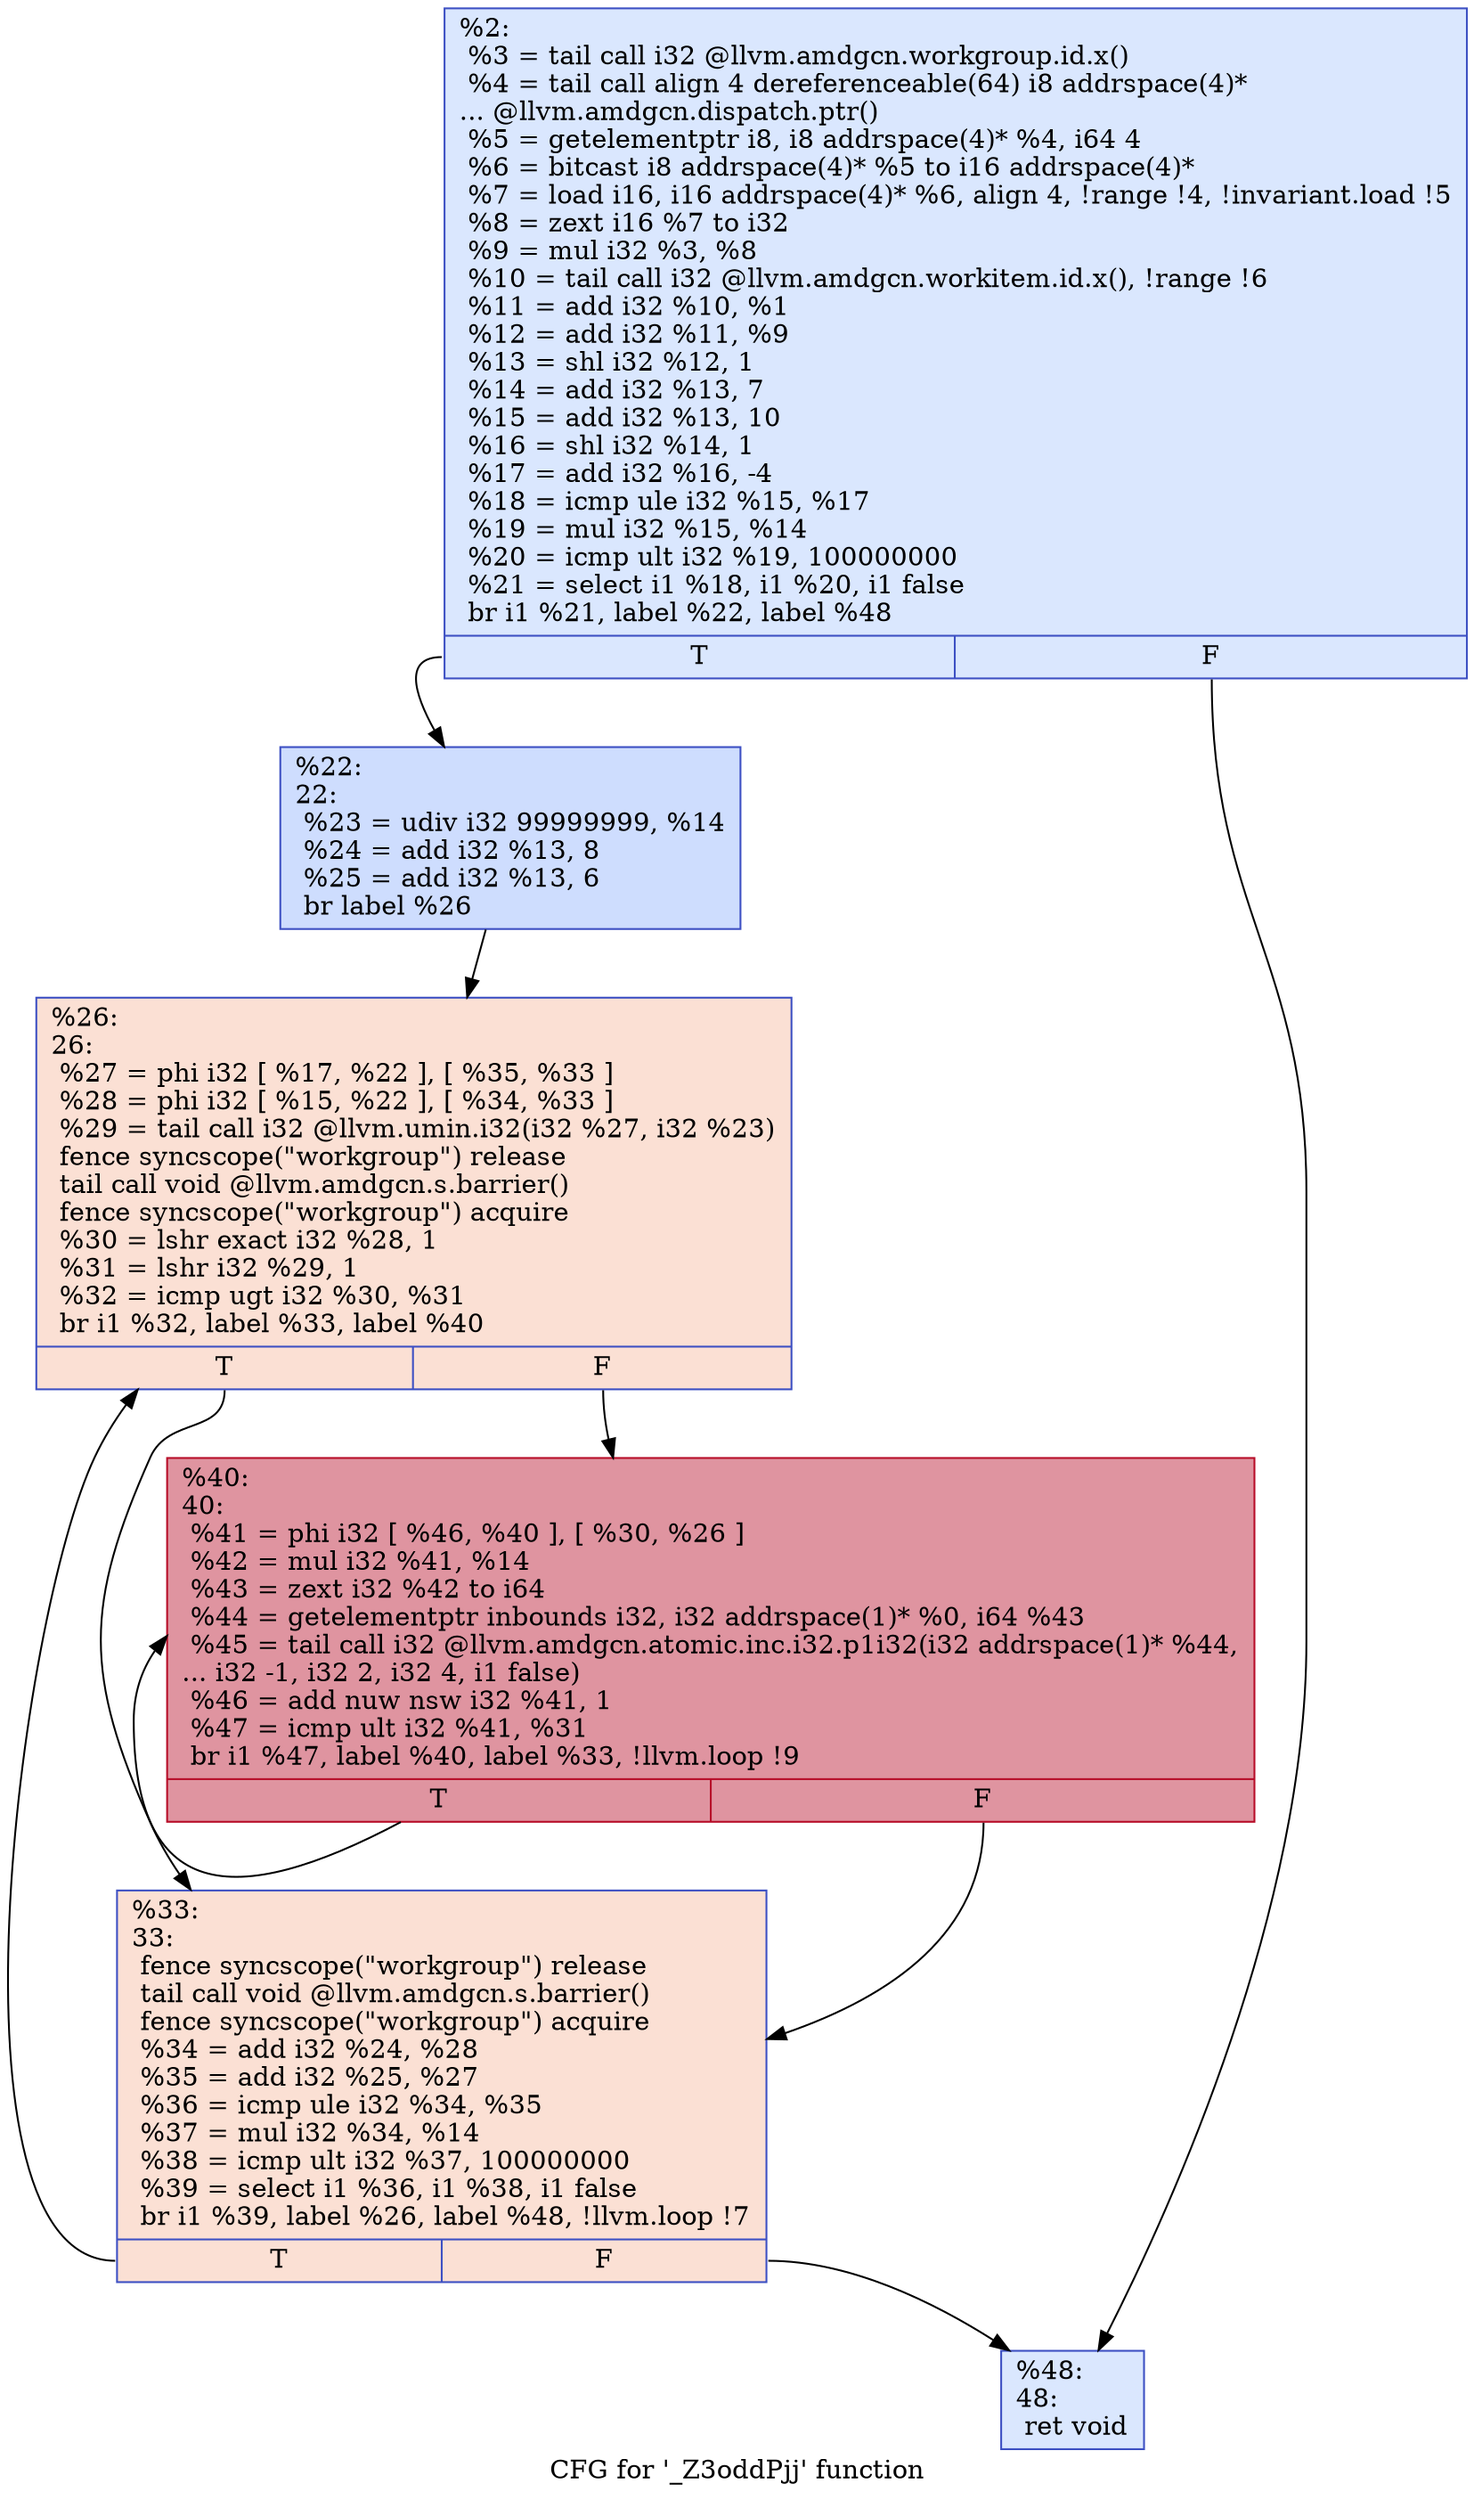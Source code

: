 digraph "CFG for '_Z3oddPjj' function" {
	label="CFG for '_Z3oddPjj' function";

	Node0x4f6f5f0 [shape=record,color="#3d50c3ff", style=filled, fillcolor="#abc8fd70",label="{%2:\l  %3 = tail call i32 @llvm.amdgcn.workgroup.id.x()\l  %4 = tail call align 4 dereferenceable(64) i8 addrspace(4)*\l... @llvm.amdgcn.dispatch.ptr()\l  %5 = getelementptr i8, i8 addrspace(4)* %4, i64 4\l  %6 = bitcast i8 addrspace(4)* %5 to i16 addrspace(4)*\l  %7 = load i16, i16 addrspace(4)* %6, align 4, !range !4, !invariant.load !5\l  %8 = zext i16 %7 to i32\l  %9 = mul i32 %3, %8\l  %10 = tail call i32 @llvm.amdgcn.workitem.id.x(), !range !6\l  %11 = add i32 %10, %1\l  %12 = add i32 %11, %9\l  %13 = shl i32 %12, 1\l  %14 = add i32 %13, 7\l  %15 = add i32 %13, 10\l  %16 = shl i32 %14, 1\l  %17 = add i32 %16, -4\l  %18 = icmp ule i32 %15, %17\l  %19 = mul i32 %15, %14\l  %20 = icmp ult i32 %19, 100000000\l  %21 = select i1 %18, i1 %20, i1 false\l  br i1 %21, label %22, label %48\l|{<s0>T|<s1>F}}"];
	Node0x4f6f5f0:s0 -> Node0x4f71bd0;
	Node0x4f6f5f0:s1 -> Node0x4f71c60;
	Node0x4f71bd0 [shape=record,color="#3d50c3ff", style=filled, fillcolor="#8fb1fe70",label="{%22:\l22:                                               \l  %23 = udiv i32 99999999, %14\l  %24 = add i32 %13, 8\l  %25 = add i32 %13, 6\l  br label %26\l}"];
	Node0x4f71bd0 -> Node0x4f71fe0;
	Node0x4f71fe0 [shape=record,color="#3d50c3ff", style=filled, fillcolor="#f7b99e70",label="{%26:\l26:                                               \l  %27 = phi i32 [ %17, %22 ], [ %35, %33 ]\l  %28 = phi i32 [ %15, %22 ], [ %34, %33 ]\l  %29 = tail call i32 @llvm.umin.i32(i32 %27, i32 %23)\l  fence syncscope(\"workgroup\") release\l  tail call void @llvm.amdgcn.s.barrier()\l  fence syncscope(\"workgroup\") acquire\l  %30 = lshr exact i32 %28, 1\l  %31 = lshr i32 %29, 1\l  %32 = icmp ugt i32 %30, %31\l  br i1 %32, label %33, label %40\l|{<s0>T|<s1>F}}"];
	Node0x4f71fe0:s0 -> Node0x4f720d0;
	Node0x4f71fe0:s1 -> Node0x4f717d0;
	Node0x4f720d0 [shape=record,color="#3d50c3ff", style=filled, fillcolor="#f7b99e70",label="{%33:\l33:                                               \l  fence syncscope(\"workgroup\") release\l  tail call void @llvm.amdgcn.s.barrier()\l  fence syncscope(\"workgroup\") acquire\l  %34 = add i32 %24, %28\l  %35 = add i32 %25, %27\l  %36 = icmp ule i32 %34, %35\l  %37 = mul i32 %34, %14\l  %38 = icmp ult i32 %37, 100000000\l  %39 = select i1 %36, i1 %38, i1 false\l  br i1 %39, label %26, label %48, !llvm.loop !7\l|{<s0>T|<s1>F}}"];
	Node0x4f720d0:s0 -> Node0x4f71fe0;
	Node0x4f720d0:s1 -> Node0x4f71c60;
	Node0x4f717d0 [shape=record,color="#b70d28ff", style=filled, fillcolor="#b70d2870",label="{%40:\l40:                                               \l  %41 = phi i32 [ %46, %40 ], [ %30, %26 ]\l  %42 = mul i32 %41, %14\l  %43 = zext i32 %42 to i64\l  %44 = getelementptr inbounds i32, i32 addrspace(1)* %0, i64 %43\l  %45 = tail call i32 @llvm.amdgcn.atomic.inc.i32.p1i32(i32 addrspace(1)* %44,\l... i32 -1, i32 2, i32 4, i1 false)\l  %46 = add nuw nsw i32 %41, 1\l  %47 = icmp ult i32 %41, %31\l  br i1 %47, label %40, label %33, !llvm.loop !9\l|{<s0>T|<s1>F}}"];
	Node0x4f717d0:s0 -> Node0x4f717d0;
	Node0x4f717d0:s1 -> Node0x4f720d0;
	Node0x4f71c60 [shape=record,color="#3d50c3ff", style=filled, fillcolor="#abc8fd70",label="{%48:\l48:                                               \l  ret void\l}"];
}
